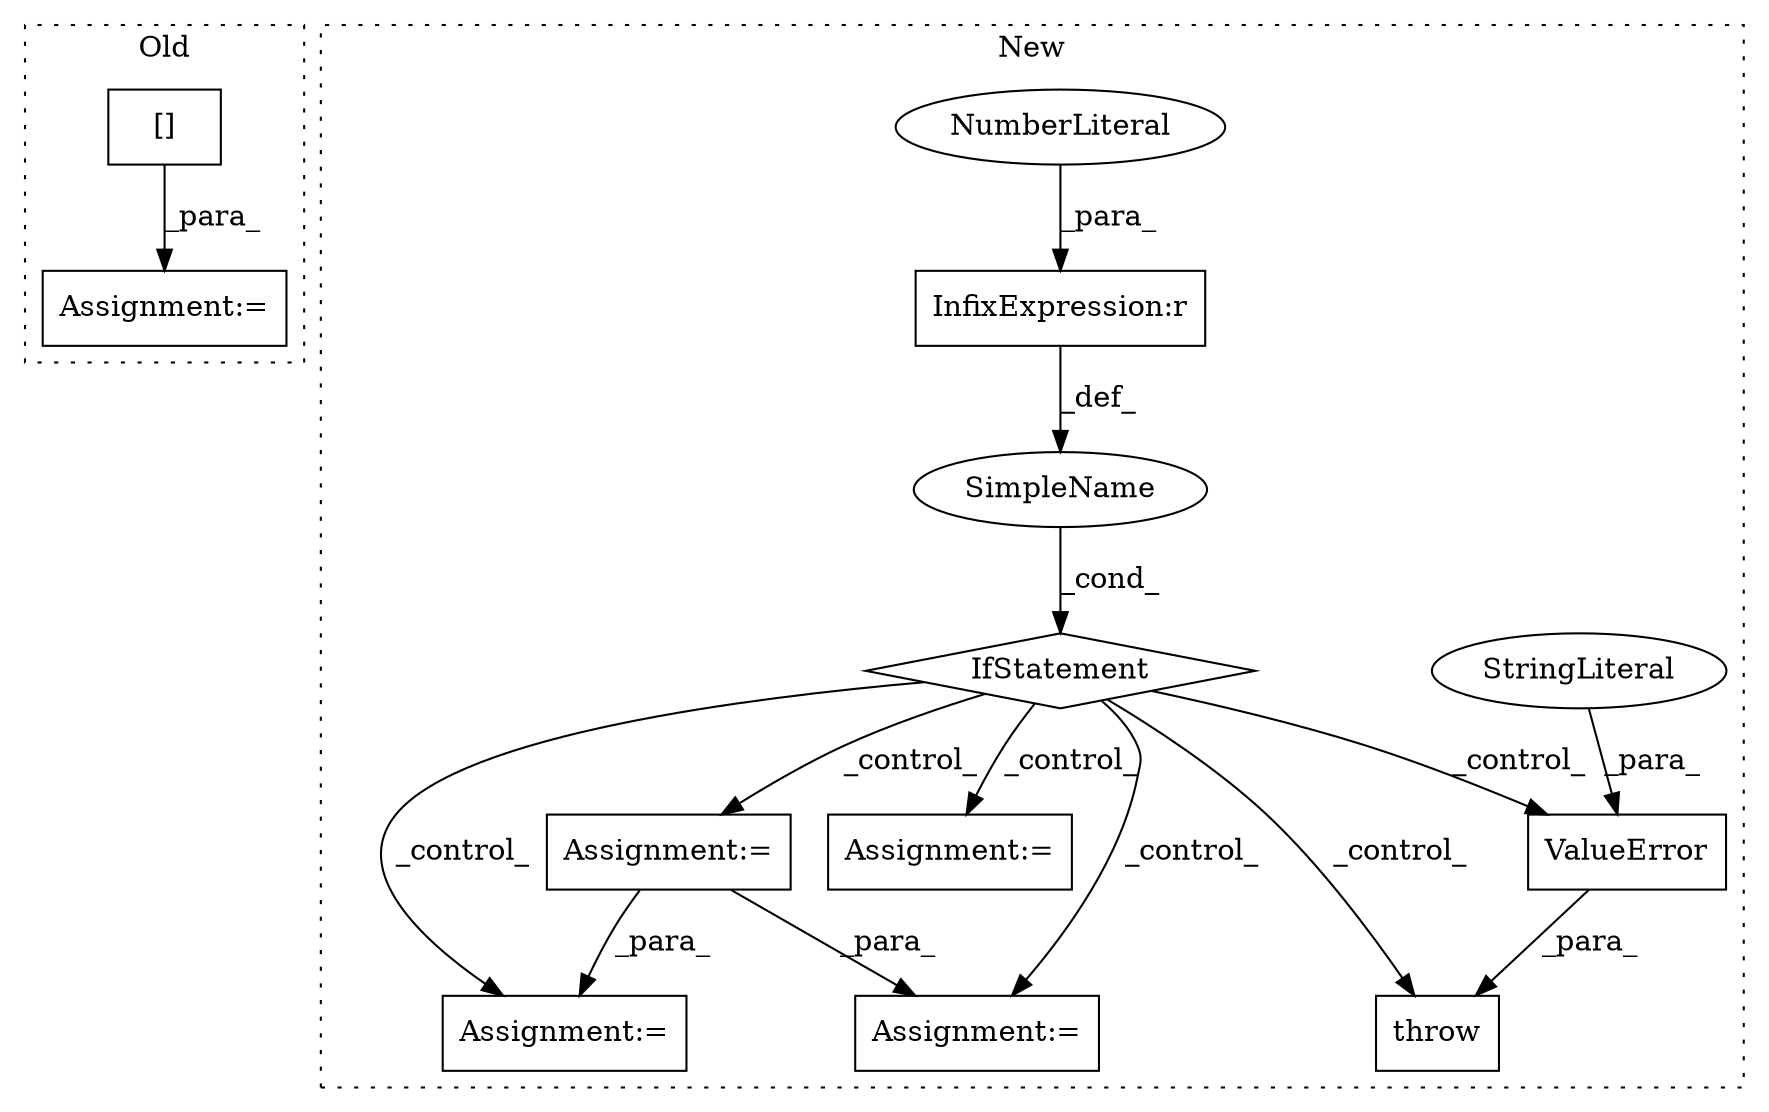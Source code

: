 digraph G {
subgraph cluster0 {
1 [label="[]" a="2" s="32930,33004" l="13,2" shape="box"];
11 [label="Assignment:=" a="7" s="32929" l="1" shape="box"];
label = "Old";
style="dotted";
}
subgraph cluster1 {
2 [label="throw" a="53" s="32837" l="6" shape="box"];
3 [label="IfStatement" a="25" s="32794,32827" l="4,2" shape="diamond"];
4 [label="SimpleName" a="42" s="" l="" shape="ellipse"];
5 [label="InfixExpression:r" a="27" s="32822" l="4" shape="box"];
6 [label="ValueError" a="32" s="32843,32927" l="11,1" shape="box"];
7 [label="StringLiteral" a="45" s="32854" l="73" shape="ellipse"];
8 [label="Assignment:=" a="7" s="33866" l="1" shape="box"];
9 [label="NumberLiteral" a="34" s="32826" l="1" shape="ellipse"];
10 [label="Assignment:=" a="7" s="33931" l="1" shape="box"];
12 [label="Assignment:=" a="7" s="33757" l="1" shape="box"];
13 [label="Assignment:=" a="7" s="34552" l="1" shape="box"];
label = "New";
style="dotted";
}
1 -> 11 [label="_para_"];
3 -> 2 [label="_control_"];
3 -> 10 [label="_control_"];
3 -> 13 [label="_control_"];
3 -> 6 [label="_control_"];
3 -> 12 [label="_control_"];
3 -> 8 [label="_control_"];
4 -> 3 [label="_cond_"];
5 -> 4 [label="_def_"];
6 -> 2 [label="_para_"];
7 -> 6 [label="_para_"];
9 -> 5 [label="_para_"];
12 -> 10 [label="_para_"];
12 -> 8 [label="_para_"];
}